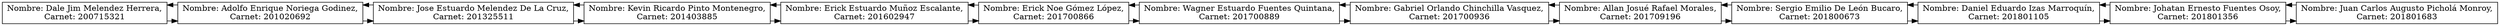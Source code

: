 digraph G {
 node[shape=box];
rankdir=UD;
{rank=min;
nodo0[label="Nombre: Dale Jim Melendez Herrera,\nCarnet: 200715321"];
nodo0 -> nodo1;
nodo1[label="Nombre: Adolfo Enrique Noriega Godinez,\nCarnet: 201020692"];
nodo1 -> nodo2;
nodo2[label="Nombre: Jose Estuardo Melendez De La Cruz,\nCarnet: 201325511"];
nodo2 -> nodo3;
nodo3[label="Nombre: Kevin Ricardo Pinto Montenegro,\nCarnet: 201403885"];
nodo3 -> nodo4;
nodo4[label="Nombre: Erick Estuardo Muñoz Escalante,\nCarnet: 201602947"];
nodo4 -> nodo5;
nodo5[label="Nombre: Erick Noe Gómez López,\nCarnet: 201700866"];
nodo5 -> nodo6;
nodo6[label="Nombre: Wagner Estuardo Fuentes Quintana,\nCarnet: 201700889"];
nodo6 -> nodo7;
nodo7[label="Nombre: Gabriel Orlando Chinchilla Vasquez,\nCarnet: 201700936"];
nodo7 -> nodo8;
nodo8[label="Nombre: Allan Josué Rafael Morales,\nCarnet: 201709196"];
nodo8 -> nodo9;
nodo9[label="Nombre: Sergio Emilio De León Bucaro,\nCarnet: 201800673"];
nodo9 -> nodo10;
nodo10[label="Nombre: Daniel Eduardo Izas Marroquín,\nCarnet: 201801105"];
nodo10 -> nodo11;
nodo11[label="Nombre: Johatan Ernesto Fuentes Osoy,\nCarnet: 201801356"];
nodo11 -> nodo12;
nodo12[label="Nombre: Juan Carlos Augusto Picholá Monroy,\nCarnet: 201801683"];
nodo1 -> nodo0;
nodo2 -> nodo1;
nodo3 -> nodo2;
nodo4 -> nodo3;
nodo5 -> nodo4;
nodo6 -> nodo5;
nodo7 -> nodo6;
nodo8 -> nodo7;
nodo9 -> nodo8;
nodo10 -> nodo9;
nodo11 -> nodo10;
nodo12 -> nodo11;
}
}